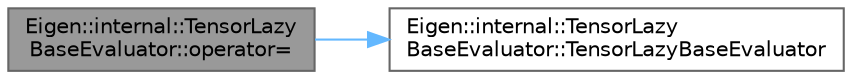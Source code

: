 digraph "Eigen::internal::TensorLazyBaseEvaluator::operator="
{
 // LATEX_PDF_SIZE
  bgcolor="transparent";
  edge [fontname=Helvetica,fontsize=10,labelfontname=Helvetica,labelfontsize=10];
  node [fontname=Helvetica,fontsize=10,shape=box,height=0.2,width=0.4];
  rankdir="LR";
  Node1 [id="Node000001",label="Eigen::internal::TensorLazy\lBaseEvaluator::operator=",height=0.2,width=0.4,color="gray40", fillcolor="grey60", style="filled", fontcolor="black",tooltip=" "];
  Node1 -> Node2 [id="edge1_Node000001_Node000002",color="steelblue1",style="solid",tooltip=" "];
  Node2 [id="Node000002",label="Eigen::internal::TensorLazy\lBaseEvaluator::TensorLazyBaseEvaluator",height=0.2,width=0.4,color="grey40", fillcolor="white", style="filled",URL="$class_eigen_1_1internal_1_1_tensor_lazy_base_evaluator.html#acf014ee0c9b4fd9613d7d8c5712c35a7",tooltip=" "];
}
